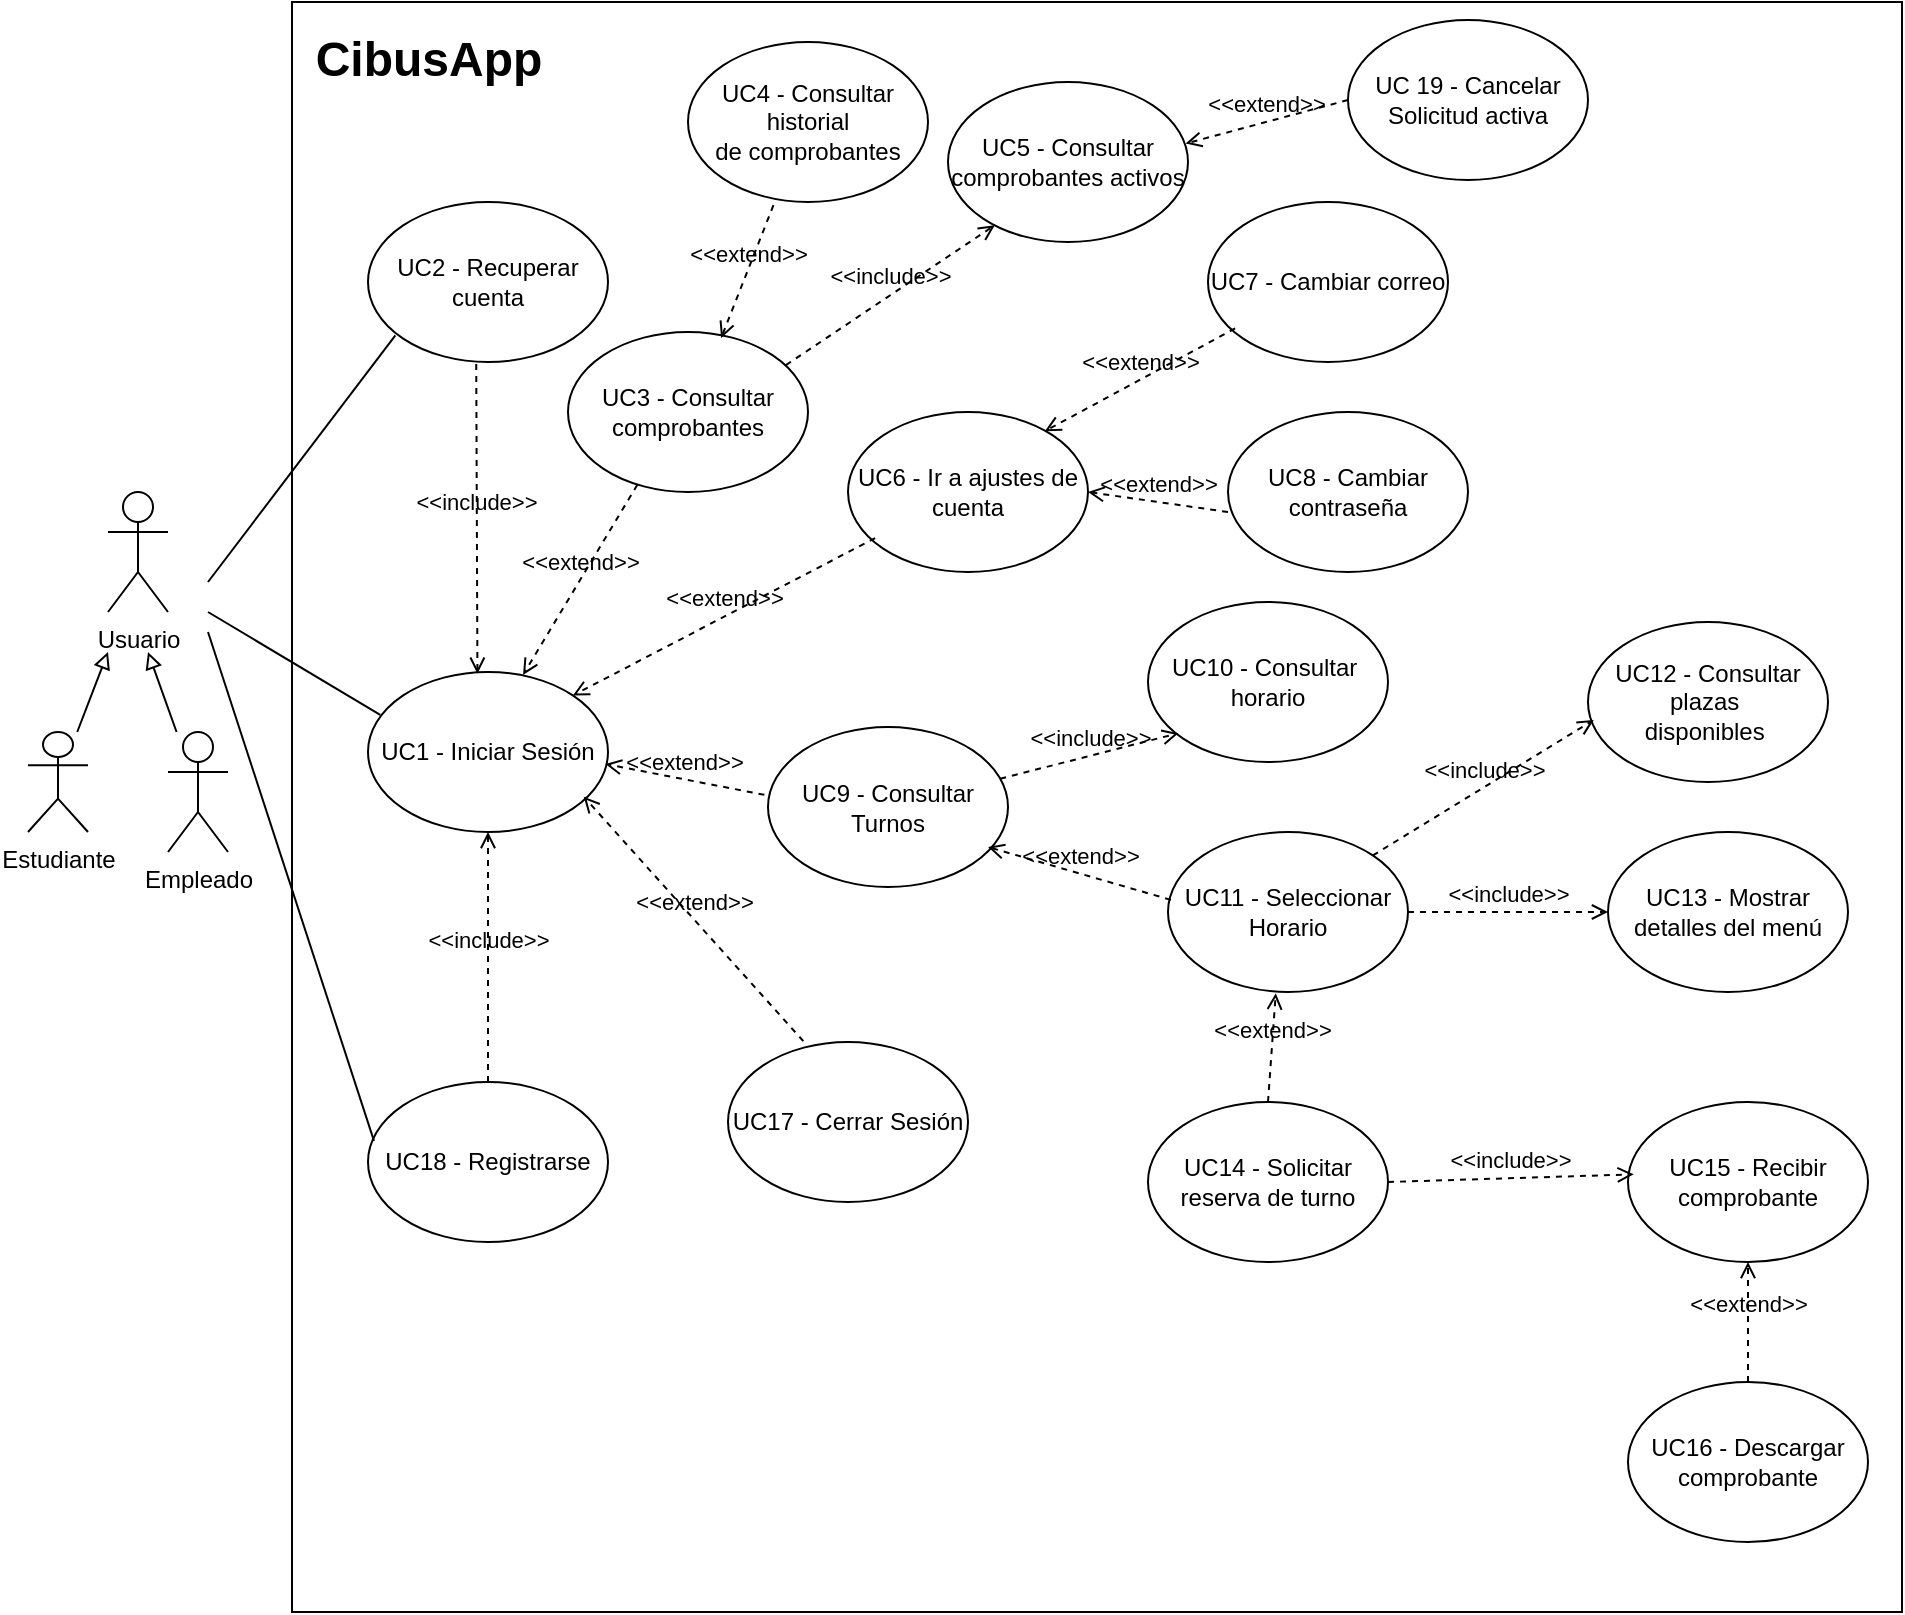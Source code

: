 <mxfile version="27.0.9">
  <diagram name="Página-1" id="3rEpe-1kbDT8p97YgVHO">
    <mxGraphModel dx="1051" dy="788" grid="1" gridSize="10" guides="1" tooltips="1" connect="1" arrows="1" fold="1" page="1" pageScale="1" pageWidth="520" pageHeight="1000" math="0" shadow="0">
      <root>
        <mxCell id="0" />
        <mxCell id="1" parent="0" />
        <mxCell id="cmMDVT5ul95JXhalVFw2-1" value="" style="whiteSpace=wrap;html=1;aspect=fixed;" parent="1" vertex="1">
          <mxGeometry x="192" y="90" width="805" height="805" as="geometry" />
        </mxCell>
        <mxCell id="cmMDVT5ul95JXhalVFw2-2" value="Usuario" style="shape=umlActor;verticalLabelPosition=bottom;verticalAlign=top;html=1;outlineConnect=0;" parent="1" vertex="1">
          <mxGeometry x="100" y="335" width="30" height="60" as="geometry" />
        </mxCell>
        <mxCell id="cmMDVT5ul95JXhalVFw2-3" value="Estudiante" style="shape=umlActor;verticalLabelPosition=bottom;verticalAlign=top;html=1;outlineConnect=0;" parent="1" vertex="1">
          <mxGeometry x="60" y="455" width="30" height="50" as="geometry" />
        </mxCell>
        <mxCell id="cmMDVT5ul95JXhalVFw2-4" value="Empleado" style="shape=umlActor;verticalLabelPosition=bottom;verticalAlign=top;html=1;outlineConnect=0;" parent="1" vertex="1">
          <mxGeometry x="130" y="455" width="30" height="60" as="geometry" />
        </mxCell>
        <mxCell id="cmMDVT5ul95JXhalVFw2-6" value="" style="endArrow=block;html=1;rounded=0;endFill=0;" parent="1" source="cmMDVT5ul95JXhalVFw2-4" edge="1">
          <mxGeometry width="50" height="50" relative="1" as="geometry">
            <mxPoint x="170" y="475" as="sourcePoint" />
            <mxPoint x="120" y="415" as="targetPoint" />
          </mxGeometry>
        </mxCell>
        <mxCell id="cmMDVT5ul95JXhalVFw2-7" value="" style="endArrow=block;html=1;rounded=0;endFill=0;" parent="1" source="cmMDVT5ul95JXhalVFw2-3" edge="1">
          <mxGeometry width="50" height="50" relative="1" as="geometry">
            <mxPoint x="80" y="445" as="sourcePoint" />
            <mxPoint x="100" y="415" as="targetPoint" />
          </mxGeometry>
        </mxCell>
        <mxCell id="cmMDVT5ul95JXhalVFw2-8" value="UC1 - Iniciar Sesión" style="ellipse;whiteSpace=wrap;html=1;" parent="1" vertex="1">
          <mxGeometry x="230" y="425" width="120" height="80" as="geometry" />
        </mxCell>
        <mxCell id="cmMDVT5ul95JXhalVFw2-9" value="UC18 -&amp;nbsp;Registrarse" style="ellipse;whiteSpace=wrap;html=1;" parent="1" vertex="1">
          <mxGeometry x="230" y="630" width="120" height="80" as="geometry" />
        </mxCell>
        <mxCell id="cmMDVT5ul95JXhalVFw2-10" value="UC6 -&amp;nbsp;Ir a ajustes de&lt;div&gt;cuenta&lt;/div&gt;" style="ellipse;whiteSpace=wrap;html=1;" parent="1" vertex="1">
          <mxGeometry x="470" y="295" width="120" height="80" as="geometry" />
        </mxCell>
        <mxCell id="cmMDVT5ul95JXhalVFw2-11" value="UC17 -&amp;nbsp;Cerrar Sesión" style="ellipse;whiteSpace=wrap;html=1;" parent="1" vertex="1">
          <mxGeometry x="410" y="610" width="120" height="80" as="geometry" />
        </mxCell>
        <mxCell id="cmMDVT5ul95JXhalVFw2-12" value="UC9 - Consultar Turnos" style="ellipse;whiteSpace=wrap;html=1;" parent="1" vertex="1">
          <mxGeometry x="430" y="452.5" width="120" height="80" as="geometry" />
        </mxCell>
        <mxCell id="cmMDVT5ul95JXhalVFw2-13" value="UC14 -&amp;nbsp;Solicitar reserva de turno" style="ellipse;whiteSpace=wrap;html=1;" parent="1" vertex="1">
          <mxGeometry x="620" y="640" width="120" height="80" as="geometry" />
        </mxCell>
        <mxCell id="cmMDVT5ul95JXhalVFw2-14" value="UC2 -&amp;nbsp;Recuperar cuenta" style="ellipse;whiteSpace=wrap;html=1;" parent="1" vertex="1">
          <mxGeometry x="230" y="190" width="120" height="80" as="geometry" />
        </mxCell>
        <mxCell id="cmMDVT5ul95JXhalVFw2-17" value="&amp;lt;&amp;lt;include&amp;gt;&amp;gt;" style="html=1;verticalAlign=bottom;labelBackgroundColor=none;endArrow=open;endFill=0;dashed=1;rounded=0;exitX=0.5;exitY=0;exitDx=0;exitDy=0;entryX=0.5;entryY=1;entryDx=0;entryDy=0;" parent="1" source="cmMDVT5ul95JXhalVFw2-9" target="cmMDVT5ul95JXhalVFw2-8" edge="1">
          <mxGeometry width="160" relative="1" as="geometry">
            <mxPoint x="370" y="205" as="sourcePoint" />
            <mxPoint x="490" y="205" as="targetPoint" />
          </mxGeometry>
        </mxCell>
        <mxCell id="cmMDVT5ul95JXhalVFw2-18" value="&amp;lt;&amp;lt;extend&amp;gt;&amp;gt;" style="html=1;verticalAlign=bottom;labelBackgroundColor=none;endArrow=open;endFill=0;dashed=1;rounded=0;exitX=0.314;exitY=-0.005;exitDx=0;exitDy=0;exitPerimeter=0;entryX=0.899;entryY=0.779;entryDx=0;entryDy=0;entryPerimeter=0;" parent="1" source="cmMDVT5ul95JXhalVFw2-11" target="cmMDVT5ul95JXhalVFw2-8" edge="1">
          <mxGeometry width="160" relative="1" as="geometry">
            <mxPoint x="597" y="525" as="sourcePoint" />
            <mxPoint x="450" y="525" as="targetPoint" />
          </mxGeometry>
        </mxCell>
        <mxCell id="cmMDVT5ul95JXhalVFw2-19" value="&amp;lt;&amp;lt;extend&amp;gt;&amp;gt;" style="html=1;verticalAlign=bottom;labelBackgroundColor=none;endArrow=open;endFill=0;dashed=1;rounded=0;exitX=0.113;exitY=0.788;exitDx=0;exitDy=0;exitPerimeter=0;entryX=1;entryY=0;entryDx=0;entryDy=0;" parent="1" source="cmMDVT5ul95JXhalVFw2-10" target="cmMDVT5ul95JXhalVFw2-8" edge="1">
          <mxGeometry width="160" relative="1" as="geometry">
            <mxPoint x="558" y="501" as="sourcePoint" />
            <mxPoint x="480" y="415" as="targetPoint" />
          </mxGeometry>
        </mxCell>
        <mxCell id="cmMDVT5ul95JXhalVFw2-20" value="" style="endArrow=none;html=1;rounded=0;entryX=0.051;entryY=0.268;entryDx=0;entryDy=0;entryPerimeter=0;" parent="1" target="cmMDVT5ul95JXhalVFw2-8" edge="1">
          <mxGeometry width="50" height="50" relative="1" as="geometry">
            <mxPoint x="150" y="395" as="sourcePoint" />
            <mxPoint x="420" y="425" as="targetPoint" />
          </mxGeometry>
        </mxCell>
        <mxCell id="cmMDVT5ul95JXhalVFw2-21" value="" style="endArrow=none;html=1;rounded=0;entryX=0.025;entryY=0.368;entryDx=0;entryDy=0;entryPerimeter=0;" parent="1" target="cmMDVT5ul95JXhalVFw2-9" edge="1">
          <mxGeometry width="50" height="50" relative="1" as="geometry">
            <mxPoint x="150" y="405" as="sourcePoint" />
            <mxPoint x="420" y="425" as="targetPoint" />
          </mxGeometry>
        </mxCell>
        <mxCell id="cmMDVT5ul95JXhalVFw2-25" value="" style="endArrow=none;html=1;rounded=0;entryX=0.114;entryY=0.833;entryDx=0;entryDy=0;entryPerimeter=0;" parent="1" target="cmMDVT5ul95JXhalVFw2-14" edge="1">
          <mxGeometry width="50" height="50" relative="1" as="geometry">
            <mxPoint x="150" y="380" as="sourcePoint" />
            <mxPoint x="370" y="345" as="targetPoint" />
          </mxGeometry>
        </mxCell>
        <mxCell id="cmMDVT5ul95JXhalVFw2-28" value="UC13 -&amp;nbsp;Mostrar detalles del menú" style="ellipse;whiteSpace=wrap;html=1;" parent="1" vertex="1">
          <mxGeometry x="850" y="505" width="120" height="80" as="geometry" />
        </mxCell>
        <mxCell id="cmMDVT5ul95JXhalVFw2-30" value="UC12 -&amp;nbsp;Consultar plazas&amp;nbsp;&lt;div&gt;disponibles&amp;nbsp;&lt;/div&gt;" style="ellipse;whiteSpace=wrap;html=1;" parent="1" vertex="1">
          <mxGeometry x="840" y="400" width="120" height="80" as="geometry" />
        </mxCell>
        <mxCell id="cmMDVT5ul95JXhalVFw2-31" value="UC10 - Consultar&amp;nbsp; horario" style="ellipse;whiteSpace=wrap;html=1;" parent="1" vertex="1">
          <mxGeometry x="620" y="390" width="120" height="80" as="geometry" />
        </mxCell>
        <mxCell id="cmMDVT5ul95JXhalVFw2-34" value="UC15 -&amp;nbsp;Recibir comprobante" style="ellipse;whiteSpace=wrap;html=1;" parent="1" vertex="1">
          <mxGeometry x="860" y="640" width="120" height="80" as="geometry" />
        </mxCell>
        <mxCell id="cmMDVT5ul95JXhalVFw2-35" value="UC11 -&amp;nbsp;Seleccionar Horario" style="ellipse;whiteSpace=wrap;html=1;" parent="1" vertex="1">
          <mxGeometry x="630" y="505" width="120" height="80" as="geometry" />
        </mxCell>
        <mxCell id="cmMDVT5ul95JXhalVFw2-38" value="UC7 -&amp;nbsp;Cambiar correo" style="ellipse;whiteSpace=wrap;html=1;" parent="1" vertex="1">
          <mxGeometry x="650" y="190" width="120" height="80" as="geometry" />
        </mxCell>
        <mxCell id="cmMDVT5ul95JXhalVFw2-39" value="UC8 -&amp;nbsp;Cambiar contraseña" style="ellipse;whiteSpace=wrap;html=1;" parent="1" vertex="1">
          <mxGeometry x="660" y="295" width="120" height="80" as="geometry" />
        </mxCell>
        <mxCell id="cmMDVT5ul95JXhalVFw2-40" value="&amp;lt;&amp;lt;extend&amp;gt;&amp;gt;" style="html=1;verticalAlign=bottom;labelBackgroundColor=none;endArrow=open;endFill=0;dashed=1;rounded=0;exitX=0.113;exitY=0.79;exitDx=0;exitDy=0;exitPerimeter=0;entryX=0.82;entryY=0.12;entryDx=0;entryDy=0;entryPerimeter=0;" parent="1" source="cmMDVT5ul95JXhalVFw2-38" target="cmMDVT5ul95JXhalVFw2-10" edge="1">
          <mxGeometry width="160" relative="1" as="geometry">
            <mxPoint x="640" y="305" as="sourcePoint" />
            <mxPoint x="509" y="285" as="targetPoint" />
          </mxGeometry>
        </mxCell>
        <mxCell id="cmMDVT5ul95JXhalVFw2-41" value="&amp;lt;&amp;lt;extend&amp;gt;&amp;gt;" style="html=1;verticalAlign=bottom;labelBackgroundColor=none;endArrow=open;endFill=0;dashed=1;rounded=0;exitX=0;exitY=0.625;exitDx=0;exitDy=0;exitPerimeter=0;entryX=1;entryY=0.5;entryDx=0;entryDy=0;" parent="1" source="cmMDVT5ul95JXhalVFw2-39" target="cmMDVT5ul95JXhalVFw2-10" edge="1">
          <mxGeometry width="160" relative="1" as="geometry">
            <mxPoint x="710" y="265" as="sourcePoint" />
            <mxPoint x="639" y="374" as="targetPoint" />
          </mxGeometry>
        </mxCell>
        <mxCell id="cmMDVT5ul95JXhalVFw2-42" value="CibusApp" style="text;strokeColor=none;fillColor=none;html=1;fontSize=24;fontStyle=1;verticalAlign=middle;align=center;" parent="1" vertex="1">
          <mxGeometry x="210" y="99" width="100" height="40" as="geometry" />
        </mxCell>
        <mxCell id="jropkRfHwaXZr6MmPy6W-5" value="&amp;lt;&amp;lt;include&amp;gt;&amp;gt;" style="html=1;verticalAlign=bottom;labelBackgroundColor=none;endArrow=open;endFill=0;dashed=1;rounded=0;exitX=1;exitY=0;exitDx=0;exitDy=0;entryX=0.024;entryY=0.612;entryDx=0;entryDy=0;entryPerimeter=0;" parent="1" source="cmMDVT5ul95JXhalVFw2-35" target="cmMDVT5ul95JXhalVFw2-30" edge="1">
          <mxGeometry width="160" relative="1" as="geometry">
            <mxPoint x="630" y="530" as="sourcePoint" />
            <mxPoint x="641" y="410" as="targetPoint" />
          </mxGeometry>
        </mxCell>
        <mxCell id="jropkRfHwaXZr6MmPy6W-6" value="&amp;lt;&amp;lt;include&amp;gt;&amp;gt;" style="html=1;verticalAlign=bottom;labelBackgroundColor=none;endArrow=open;endFill=0;dashed=1;rounded=0;exitX=1;exitY=0.5;exitDx=0;exitDy=0;" parent="1" source="cmMDVT5ul95JXhalVFw2-35" target="cmMDVT5ul95JXhalVFw2-28" edge="1">
          <mxGeometry width="160" relative="1" as="geometry">
            <mxPoint x="740" y="500" as="sourcePoint" />
            <mxPoint x="751" y="380" as="targetPoint" />
          </mxGeometry>
        </mxCell>
        <mxCell id="jropkRfHwaXZr6MmPy6W-8" value="&amp;lt;&amp;lt;include&amp;gt;&amp;gt;" style="html=1;verticalAlign=bottom;labelBackgroundColor=none;endArrow=open;endFill=0;dashed=1;rounded=0;entryX=0.127;entryY=0.82;entryDx=0;entryDy=0;entryPerimeter=0;" parent="1" source="cmMDVT5ul95JXhalVFw2-12" target="cmMDVT5ul95JXhalVFw2-31" edge="1">
          <mxGeometry width="160" relative="1" as="geometry">
            <mxPoint x="570" y="610" as="sourcePoint" />
            <mxPoint x="581" y="490" as="targetPoint" />
          </mxGeometry>
        </mxCell>
        <mxCell id="jropkRfHwaXZr6MmPy6W-9" value="&amp;lt;&amp;lt;extend&amp;gt;&amp;gt;" style="html=1;verticalAlign=bottom;labelBackgroundColor=none;endArrow=open;endFill=0;dashed=1;rounded=0;exitX=0.012;exitY=0.424;exitDx=0;exitDy=0;exitPerimeter=0;entryX=0.917;entryY=0.75;entryDx=0;entryDy=0;entryPerimeter=0;" parent="1" source="cmMDVT5ul95JXhalVFw2-35" target="cmMDVT5ul95JXhalVFw2-12" edge="1">
          <mxGeometry width="160" relative="1" as="geometry">
            <mxPoint x="901" y="380" as="sourcePoint" />
            <mxPoint x="810" y="499" as="targetPoint" />
          </mxGeometry>
        </mxCell>
        <mxCell id="jropkRfHwaXZr6MmPy6W-10" value="&amp;lt;&amp;lt;extend&amp;gt;&amp;gt;" style="html=1;verticalAlign=bottom;labelBackgroundColor=none;endArrow=open;endFill=0;dashed=1;rounded=0;exitX=0.5;exitY=0;exitDx=0;exitDy=0;entryX=0.449;entryY=1.008;entryDx=0;entryDy=0;entryPerimeter=0;" parent="1" source="cmMDVT5ul95JXhalVFw2-13" target="cmMDVT5ul95JXhalVFw2-35" edge="1">
          <mxGeometry width="160" relative="1" as="geometry">
            <mxPoint x="740" y="733" as="sourcePoint" />
            <mxPoint x="660" y="620" as="targetPoint" />
          </mxGeometry>
        </mxCell>
        <mxCell id="jropkRfHwaXZr6MmPy6W-11" value="&amp;lt;&amp;lt;include&amp;gt;&amp;gt;" style="html=1;verticalAlign=bottom;labelBackgroundColor=none;endArrow=open;endFill=0;dashed=1;rounded=0;entryX=0.024;entryY=0.452;entryDx=0;entryDy=0;entryPerimeter=0;exitX=1;exitY=0.5;exitDx=0;exitDy=0;" parent="1" source="cmMDVT5ul95JXhalVFw2-13" target="cmMDVT5ul95JXhalVFw2-34" edge="1">
          <mxGeometry width="160" relative="1" as="geometry">
            <mxPoint x="710" y="748" as="sourcePoint" />
            <mxPoint x="767" y="700" as="targetPoint" />
          </mxGeometry>
        </mxCell>
        <mxCell id="jropkRfHwaXZr6MmPy6W-12" value="UC3 -&amp;nbsp;Consultar comprobantes" style="ellipse;whiteSpace=wrap;html=1;" parent="1" vertex="1">
          <mxGeometry x="330" y="255" width="120" height="80" as="geometry" />
        </mxCell>
        <mxCell id="jropkRfHwaXZr6MmPy6W-13" value="&amp;lt;&amp;lt;extend&amp;gt;&amp;gt;" style="html=1;verticalAlign=bottom;labelBackgroundColor=none;endArrow=open;endFill=0;dashed=1;rounded=0;exitX=0.289;exitY=0.955;exitDx=0;exitDy=0;exitPerimeter=0;entryX=0.646;entryY=0.018;entryDx=0;entryDy=0;entryPerimeter=0;" parent="1" source="jropkRfHwaXZr6MmPy6W-12" target="cmMDVT5ul95JXhalVFw2-8" edge="1">
          <mxGeometry width="160" relative="1" as="geometry">
            <mxPoint x="642" y="330" as="sourcePoint" />
            <mxPoint x="490" y="409" as="targetPoint" />
          </mxGeometry>
        </mxCell>
        <mxCell id="jropkRfHwaXZr6MmPy6W-14" value="UC4 -&amp;nbsp;Consultar historial&lt;div&gt;de comprobantes&lt;/div&gt;" style="ellipse;whiteSpace=wrap;html=1;" parent="1" vertex="1">
          <mxGeometry x="390" y="110" width="120" height="80" as="geometry" />
        </mxCell>
        <mxCell id="jropkRfHwaXZr6MmPy6W-16" value="&amp;lt;&amp;lt;extend&amp;gt;&amp;gt;" style="html=1;verticalAlign=bottom;labelBackgroundColor=none;endArrow=open;endFill=0;dashed=1;rounded=0;exitX=0.356;exitY=1.02;exitDx=0;exitDy=0;exitPerimeter=0;entryX=0.638;entryY=0.038;entryDx=0;entryDy=0;entryPerimeter=0;" parent="1" source="jropkRfHwaXZr6MmPy6W-14" target="jropkRfHwaXZr6MmPy6W-12" edge="1">
          <mxGeometry width="160" relative="1" as="geometry">
            <mxPoint x="672" y="330" as="sourcePoint" />
            <mxPoint x="520" y="409" as="targetPoint" />
          </mxGeometry>
        </mxCell>
        <mxCell id="jropkRfHwaXZr6MmPy6W-18" value="UC5 -&amp;nbsp;Consultar comprobantes activos" style="ellipse;whiteSpace=wrap;html=1;" parent="1" vertex="1">
          <mxGeometry x="520" y="130" width="120" height="80" as="geometry" />
        </mxCell>
        <mxCell id="jropkRfHwaXZr6MmPy6W-19" value="&amp;lt;&amp;lt;include&amp;gt;&amp;gt;" style="html=1;verticalAlign=bottom;labelBackgroundColor=none;endArrow=open;endFill=0;dashed=1;rounded=0;entryX=0.195;entryY=0.895;entryDx=0;entryDy=0;entryPerimeter=0;exitX=0.908;exitY=0.207;exitDx=0;exitDy=0;exitPerimeter=0;" parent="1" source="jropkRfHwaXZr6MmPy6W-12" target="jropkRfHwaXZr6MmPy6W-18" edge="1">
          <mxGeometry width="160" relative="1" as="geometry">
            <mxPoint x="650" y="367" as="sourcePoint" />
            <mxPoint x="778" y="340" as="targetPoint" />
          </mxGeometry>
        </mxCell>
        <mxCell id="jropkRfHwaXZr6MmPy6W-20" value="UC16 -&amp;nbsp;Descargar comprobante" style="ellipse;whiteSpace=wrap;html=1;" parent="1" vertex="1">
          <mxGeometry x="860" y="780" width="120" height="80" as="geometry" />
        </mxCell>
        <mxCell id="jropkRfHwaXZr6MmPy6W-21" value="&amp;lt;&amp;lt;extend&amp;gt;&amp;gt;" style="html=1;verticalAlign=bottom;labelBackgroundColor=none;endArrow=open;endFill=0;dashed=1;rounded=0;exitX=0.5;exitY=0;exitDx=0;exitDy=0;entryX=0.5;entryY=1;entryDx=0;entryDy=0;" parent="1" source="jropkRfHwaXZr6MmPy6W-20" target="cmMDVT5ul95JXhalVFw2-34" edge="1">
          <mxGeometry width="160" relative="1" as="geometry">
            <mxPoint x="840" y="709" as="sourcePoint" />
            <mxPoint x="844" y="650" as="targetPoint" />
          </mxGeometry>
        </mxCell>
        <mxCell id="T6KzwEgttfKcknA_ztkK-2" value="&amp;lt;&amp;lt;extend&amp;gt;&amp;gt;" style="html=1;verticalAlign=bottom;labelBackgroundColor=none;endArrow=open;endFill=0;dashed=1;rounded=0;exitX=-0.015;exitY=0.424;exitDx=0;exitDy=0;exitPerimeter=0;entryX=0.989;entryY=0.575;entryDx=0;entryDy=0;entryPerimeter=0;" edge="1" parent="1" source="cmMDVT5ul95JXhalVFw2-12" target="cmMDVT5ul95JXhalVFw2-8">
          <mxGeometry width="160" relative="1" as="geometry">
            <mxPoint x="642" y="420" as="sourcePoint" />
            <mxPoint x="490" y="499" as="targetPoint" />
          </mxGeometry>
        </mxCell>
        <mxCell id="T6KzwEgttfKcknA_ztkK-3" value="&amp;lt;&amp;lt;include&amp;gt;&amp;gt;" style="html=1;verticalAlign=bottom;labelBackgroundColor=none;endArrow=open;endFill=0;dashed=1;rounded=0;exitX=0.451;exitY=1.013;exitDx=0;exitDy=0;entryX=0.456;entryY=0.011;entryDx=0;entryDy=0;exitPerimeter=0;entryPerimeter=0;" edge="1" parent="1" source="cmMDVT5ul95JXhalVFw2-14" target="cmMDVT5ul95JXhalVFw2-8">
          <mxGeometry width="160" relative="1" as="geometry">
            <mxPoint x="320" y="455" as="sourcePoint" />
            <mxPoint x="320" y="330" as="targetPoint" />
          </mxGeometry>
        </mxCell>
        <mxCell id="T6KzwEgttfKcknA_ztkK-4" value="UC 19 - Cancelar Solicitud activa" style="ellipse;whiteSpace=wrap;html=1;" vertex="1" parent="1">
          <mxGeometry x="720" y="99" width="120" height="80" as="geometry" />
        </mxCell>
        <mxCell id="T6KzwEgttfKcknA_ztkK-5" value="&amp;lt;&amp;lt;extend&amp;gt;&amp;gt;" style="html=1;verticalAlign=bottom;labelBackgroundColor=none;endArrow=open;endFill=0;dashed=1;rounded=0;exitX=0;exitY=0.5;exitDx=0;exitDy=0;entryX=0.99;entryY=0.385;entryDx=0;entryDy=0;entryPerimeter=0;" edge="1" parent="1" source="T6KzwEgttfKcknA_ztkK-4" target="jropkRfHwaXZr6MmPy6W-18">
          <mxGeometry width="160" relative="1" as="geometry">
            <mxPoint x="794" y="210" as="sourcePoint" />
            <mxPoint x="680" y="251" as="targetPoint" />
          </mxGeometry>
        </mxCell>
      </root>
    </mxGraphModel>
  </diagram>
</mxfile>
